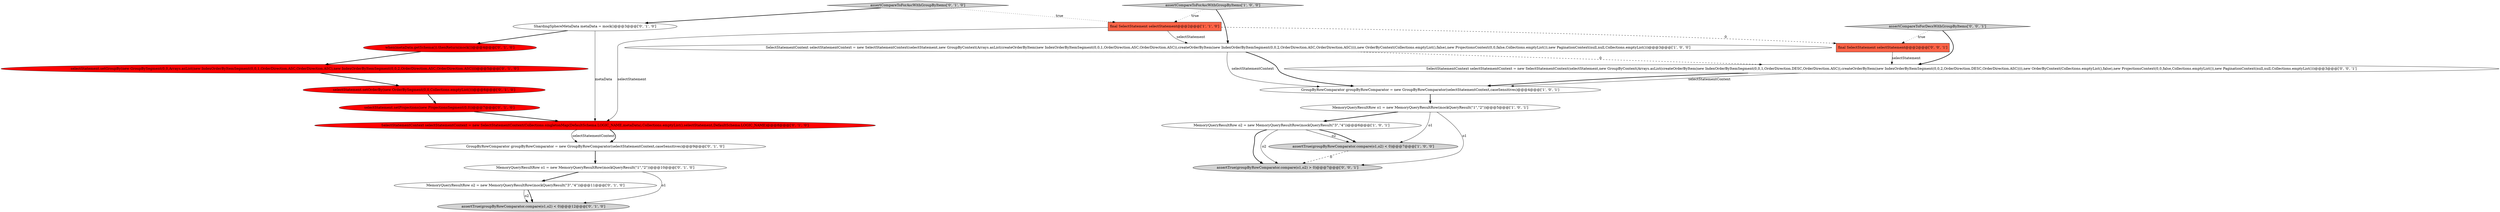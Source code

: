 digraph {
13 [style = filled, label = "selectStatement.setOrderBy(new OrderBySegment(0,0,Collections.emptyList()))@@@6@@@['0', '1', '0']", fillcolor = red, shape = ellipse image = "AAA1AAABBB2BBB"];
16 [style = filled, label = "selectStatement.setProjections(new ProjectionsSegment(0,0))@@@7@@@['0', '1', '0']", fillcolor = red, shape = ellipse image = "AAA1AAABBB2BBB"];
1 [style = filled, label = "GroupByRowComparator groupByRowComparator = new GroupByRowComparator(selectStatementContext,caseSensitives)@@@4@@@['1', '0', '1']", fillcolor = white, shape = ellipse image = "AAA0AAABBB1BBB"];
15 [style = filled, label = "assertTrue(groupByRowComparator.compare(o1,o2) < 0)@@@12@@@['0', '1', '0']", fillcolor = lightgray, shape = ellipse image = "AAA0AAABBB2BBB"];
7 [style = filled, label = "assertCompareToForAscWithGroupByItems['0', '1', '0']", fillcolor = lightgray, shape = diamond image = "AAA0AAABBB2BBB"];
0 [style = filled, label = "assertCompareToForAscWithGroupByItems['1', '0', '0']", fillcolor = lightgray, shape = diamond image = "AAA0AAABBB1BBB"];
5 [style = filled, label = "MemoryQueryResultRow o2 = new MemoryQueryResultRow(mockQueryResult(\"3\",\"4\"))@@@6@@@['1', '0', '1']", fillcolor = white, shape = ellipse image = "AAA0AAABBB1BBB"];
3 [style = filled, label = "SelectStatementContext selectStatementContext = new SelectStatementContext(selectStatement,new GroupByContext(Arrays.asList(createOrderByItem(new IndexOrderByItemSegment(0,0,1,OrderDirection.ASC,OrderDirection.ASC)),createOrderByItem(new IndexOrderByItemSegment(0,0,2,OrderDirection.ASC,OrderDirection.ASC)))),new OrderByContext(Collections.emptyList(),false),new ProjectionsContext(0,0,false,Collections.emptyList()),new PaginationContext(null,null,Collections.emptyList()))@@@3@@@['1', '0', '0']", fillcolor = white, shape = ellipse image = "AAA0AAABBB1BBB"];
19 [style = filled, label = "SelectStatementContext selectStatementContext = new SelectStatementContext(selectStatement,new GroupByContext(Arrays.asList(createOrderByItem(new IndexOrderByItemSegment(0,0,1,OrderDirection.DESC,OrderDirection.ASC)),createOrderByItem(new IndexOrderByItemSegment(0,0,2,OrderDirection.DESC,OrderDirection.ASC)))),new OrderByContext(Collections.emptyList(),false),new ProjectionsContext(0,0,false,Collections.emptyList()),new PaginationContext(null,null,Collections.emptyList()))@@@3@@@['0', '0', '1']", fillcolor = white, shape = ellipse image = "AAA0AAABBB3BBB"];
21 [style = filled, label = "assertTrue(groupByRowComparator.compare(o1,o2) > 0)@@@7@@@['0', '0', '1']", fillcolor = lightgray, shape = ellipse image = "AAA0AAABBB3BBB"];
14 [style = filled, label = "MemoryQueryResultRow o2 = new MemoryQueryResultRow(mockQueryResult(\"3\",\"4\"))@@@11@@@['0', '1', '0']", fillcolor = white, shape = ellipse image = "AAA0AAABBB2BBB"];
17 [style = filled, label = "ShardingSphereMetaData metaData = mock()@@@3@@@['0', '1', '0']", fillcolor = white, shape = ellipse image = "AAA0AAABBB2BBB"];
9 [style = filled, label = "selectStatement.setGroupBy(new GroupBySegment(0,0,Arrays.asList(new IndexOrderByItemSegment(0,0,1,OrderDirection.ASC,OrderDirection.ASC),new IndexOrderByItemSegment(0,0,2,OrderDirection.ASC,OrderDirection.ASC))))@@@5@@@['0', '1', '0']", fillcolor = red, shape = ellipse image = "AAA1AAABBB2BBB"];
8 [style = filled, label = "when(metaData.getSchema()).thenReturn(mock())@@@4@@@['0', '1', '0']", fillcolor = red, shape = ellipse image = "AAA1AAABBB2BBB"];
12 [style = filled, label = "MemoryQueryResultRow o1 = new MemoryQueryResultRow(mockQueryResult(\"1\",\"2\"))@@@10@@@['0', '1', '0']", fillcolor = white, shape = ellipse image = "AAA0AAABBB2BBB"];
4 [style = filled, label = "assertTrue(groupByRowComparator.compare(o1,o2) < 0)@@@7@@@['1', '0', '0']", fillcolor = lightgray, shape = ellipse image = "AAA0AAABBB1BBB"];
18 [style = filled, label = "final SelectStatement selectStatement@@@2@@@['0', '0', '1']", fillcolor = tomato, shape = box image = "AAA0AAABBB3BBB"];
6 [style = filled, label = "final SelectStatement selectStatement@@@2@@@['1', '1', '0']", fillcolor = tomato, shape = box image = "AAA0AAABBB1BBB"];
10 [style = filled, label = "SelectStatementContext selectStatementContext = new SelectStatementContext(Collections.singletonMap(DefaultSchema.LOGIC_NAME,metaData),Collections.emptyList(),selectStatement,DefaultSchema.LOGIC_NAME)@@@8@@@['0', '1', '0']", fillcolor = red, shape = ellipse image = "AAA1AAABBB2BBB"];
2 [style = filled, label = "MemoryQueryResultRow o1 = new MemoryQueryResultRow(mockQueryResult(\"1\",\"2\"))@@@5@@@['1', '0', '1']", fillcolor = white, shape = ellipse image = "AAA0AAABBB1BBB"];
20 [style = filled, label = "assertCompareToForDecsWithGroupByItems['0', '0', '1']", fillcolor = lightgray, shape = diamond image = "AAA0AAABBB3BBB"];
11 [style = filled, label = "GroupByRowComparator groupByRowComparator = new GroupByRowComparator(selectStatementContext,caseSensitives)@@@9@@@['0', '1', '0']", fillcolor = white, shape = ellipse image = "AAA0AAABBB2BBB"];
0->3 [style = bold, label=""];
17->8 [style = bold, label=""];
7->6 [style = dotted, label="true"];
3->1 [style = solid, label="selectStatementContext"];
7->17 [style = bold, label=""];
6->3 [style = solid, label="selectStatement"];
3->1 [style = bold, label=""];
16->10 [style = bold, label=""];
2->4 [style = solid, label="o1"];
5->4 [style = solid, label="o2"];
11->12 [style = bold, label=""];
6->10 [style = solid, label="selectStatement"];
18->19 [style = solid, label="selectStatement"];
10->11 [style = solid, label="selectStatementContext"];
0->6 [style = dotted, label="true"];
4->21 [style = dashed, label="0"];
13->16 [style = bold, label=""];
19->1 [style = solid, label="selectStatementContext"];
6->18 [style = dashed, label="0"];
3->19 [style = dashed, label="0"];
12->15 [style = solid, label="o1"];
2->21 [style = solid, label="o1"];
5->21 [style = bold, label=""];
19->1 [style = bold, label=""];
5->4 [style = bold, label=""];
12->14 [style = bold, label=""];
8->9 [style = bold, label=""];
20->18 [style = dotted, label="true"];
14->15 [style = bold, label=""];
1->2 [style = bold, label=""];
17->10 [style = solid, label="metaData"];
5->21 [style = solid, label="o2"];
20->19 [style = bold, label=""];
14->15 [style = solid, label="o2"];
2->5 [style = bold, label=""];
9->13 [style = bold, label=""];
10->11 [style = bold, label=""];
}

